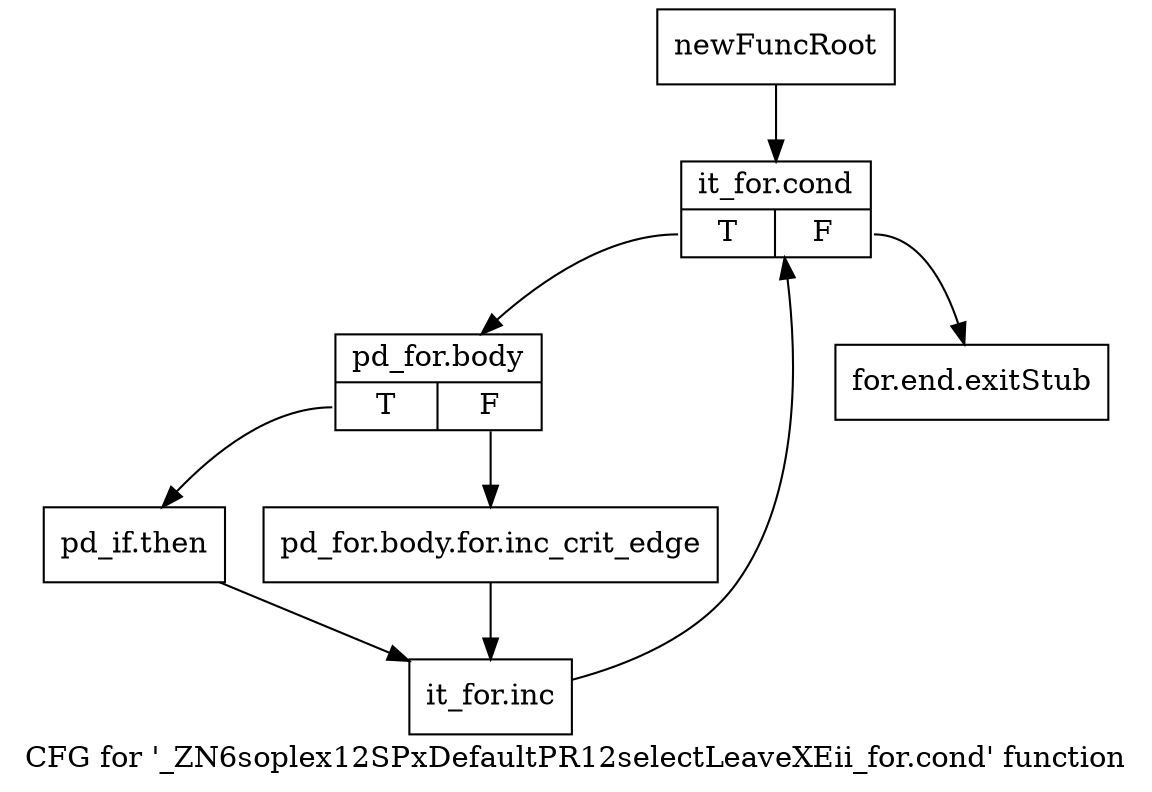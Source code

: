 digraph "CFG for '_ZN6soplex12SPxDefaultPR12selectLeaveXEii_for.cond' function" {
	label="CFG for '_ZN6soplex12SPxDefaultPR12selectLeaveXEii_for.cond' function";

	Node0x2d9a940 [shape=record,label="{newFuncRoot}"];
	Node0x2d9a940 -> Node0x2d9a9e0;
	Node0x2d9a990 [shape=record,label="{for.end.exitStub}"];
	Node0x2d9a9e0 [shape=record,label="{it_for.cond|{<s0>T|<s1>F}}"];
	Node0x2d9a9e0:s0 -> Node0x2d9aa30;
	Node0x2d9a9e0:s1 -> Node0x2d9a990;
	Node0x2d9aa30 [shape=record,label="{pd_for.body|{<s0>T|<s1>F}}"];
	Node0x2d9aa30:s0 -> Node0x2d9aad0;
	Node0x2d9aa30:s1 -> Node0x2d9aa80;
	Node0x2d9aa80 [shape=record,label="{pd_for.body.for.inc_crit_edge}"];
	Node0x2d9aa80 -> Node0x2d9ab20;
	Node0x2d9aad0 [shape=record,label="{pd_if.then}"];
	Node0x2d9aad0 -> Node0x2d9ab20;
	Node0x2d9ab20 [shape=record,label="{it_for.inc}"];
	Node0x2d9ab20 -> Node0x2d9a9e0;
}
